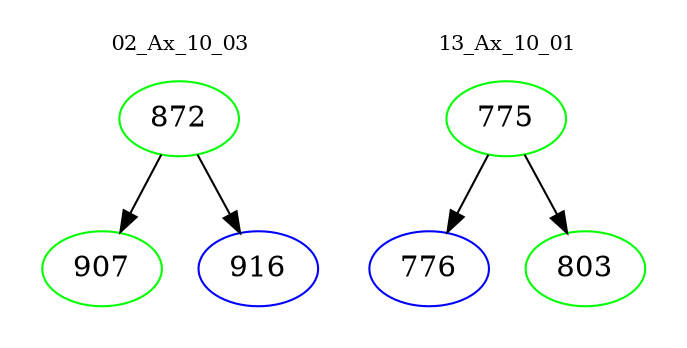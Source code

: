 digraph{
subgraph cluster_0 {
color = white
label = "02_Ax_10_03";
fontsize=10;
T0_872 [label="872", color="green"]
T0_872 -> T0_907 [color="black"]
T0_907 [label="907", color="green"]
T0_872 -> T0_916 [color="black"]
T0_916 [label="916", color="blue"]
}
subgraph cluster_1 {
color = white
label = "13_Ax_10_01";
fontsize=10;
T1_775 [label="775", color="green"]
T1_775 -> T1_776 [color="black"]
T1_776 [label="776", color="blue"]
T1_775 -> T1_803 [color="black"]
T1_803 [label="803", color="green"]
}
}
